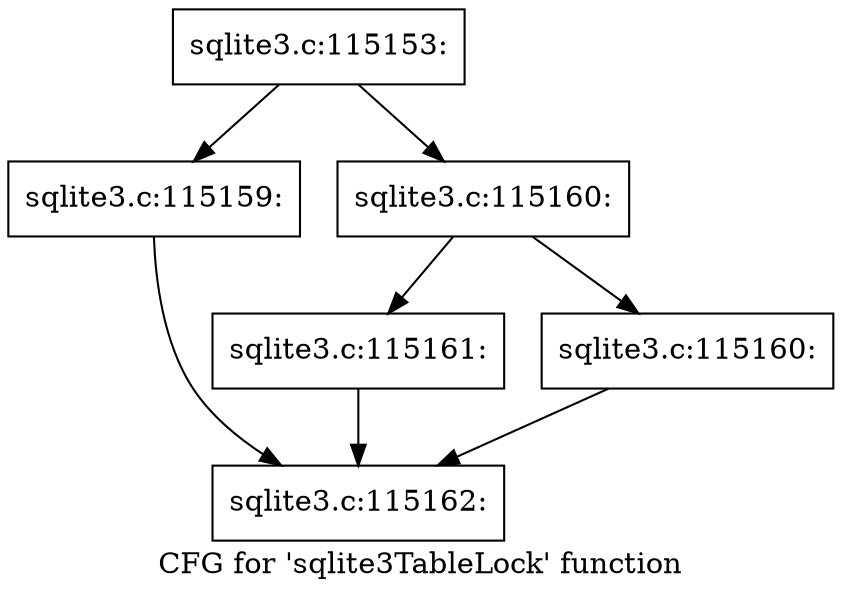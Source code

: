 digraph "CFG for 'sqlite3TableLock' function" {
	label="CFG for 'sqlite3TableLock' function";

	Node0x55c0f5ba5cd0 [shape=record,label="{sqlite3.c:115153:}"];
	Node0x55c0f5ba5cd0 -> Node0x55c0f8a4d540;
	Node0x55c0f5ba5cd0 -> Node0x55c0f8a4d590;
	Node0x55c0f8a4d540 [shape=record,label="{sqlite3.c:115159:}"];
	Node0x55c0f8a4d540 -> Node0x55c0f8a4b910;
	Node0x55c0f8a4d590 [shape=record,label="{sqlite3.c:115160:}"];
	Node0x55c0f8a4d590 -> Node0x55c0f8a4d970;
	Node0x55c0f8a4d590 -> Node0x55c0f8a4d920;
	Node0x55c0f8a4d920 [shape=record,label="{sqlite3.c:115160:}"];
	Node0x55c0f8a4d920 -> Node0x55c0f8a4b910;
	Node0x55c0f8a4d970 [shape=record,label="{sqlite3.c:115161:}"];
	Node0x55c0f8a4d970 -> Node0x55c0f8a4b910;
	Node0x55c0f8a4b910 [shape=record,label="{sqlite3.c:115162:}"];
}
